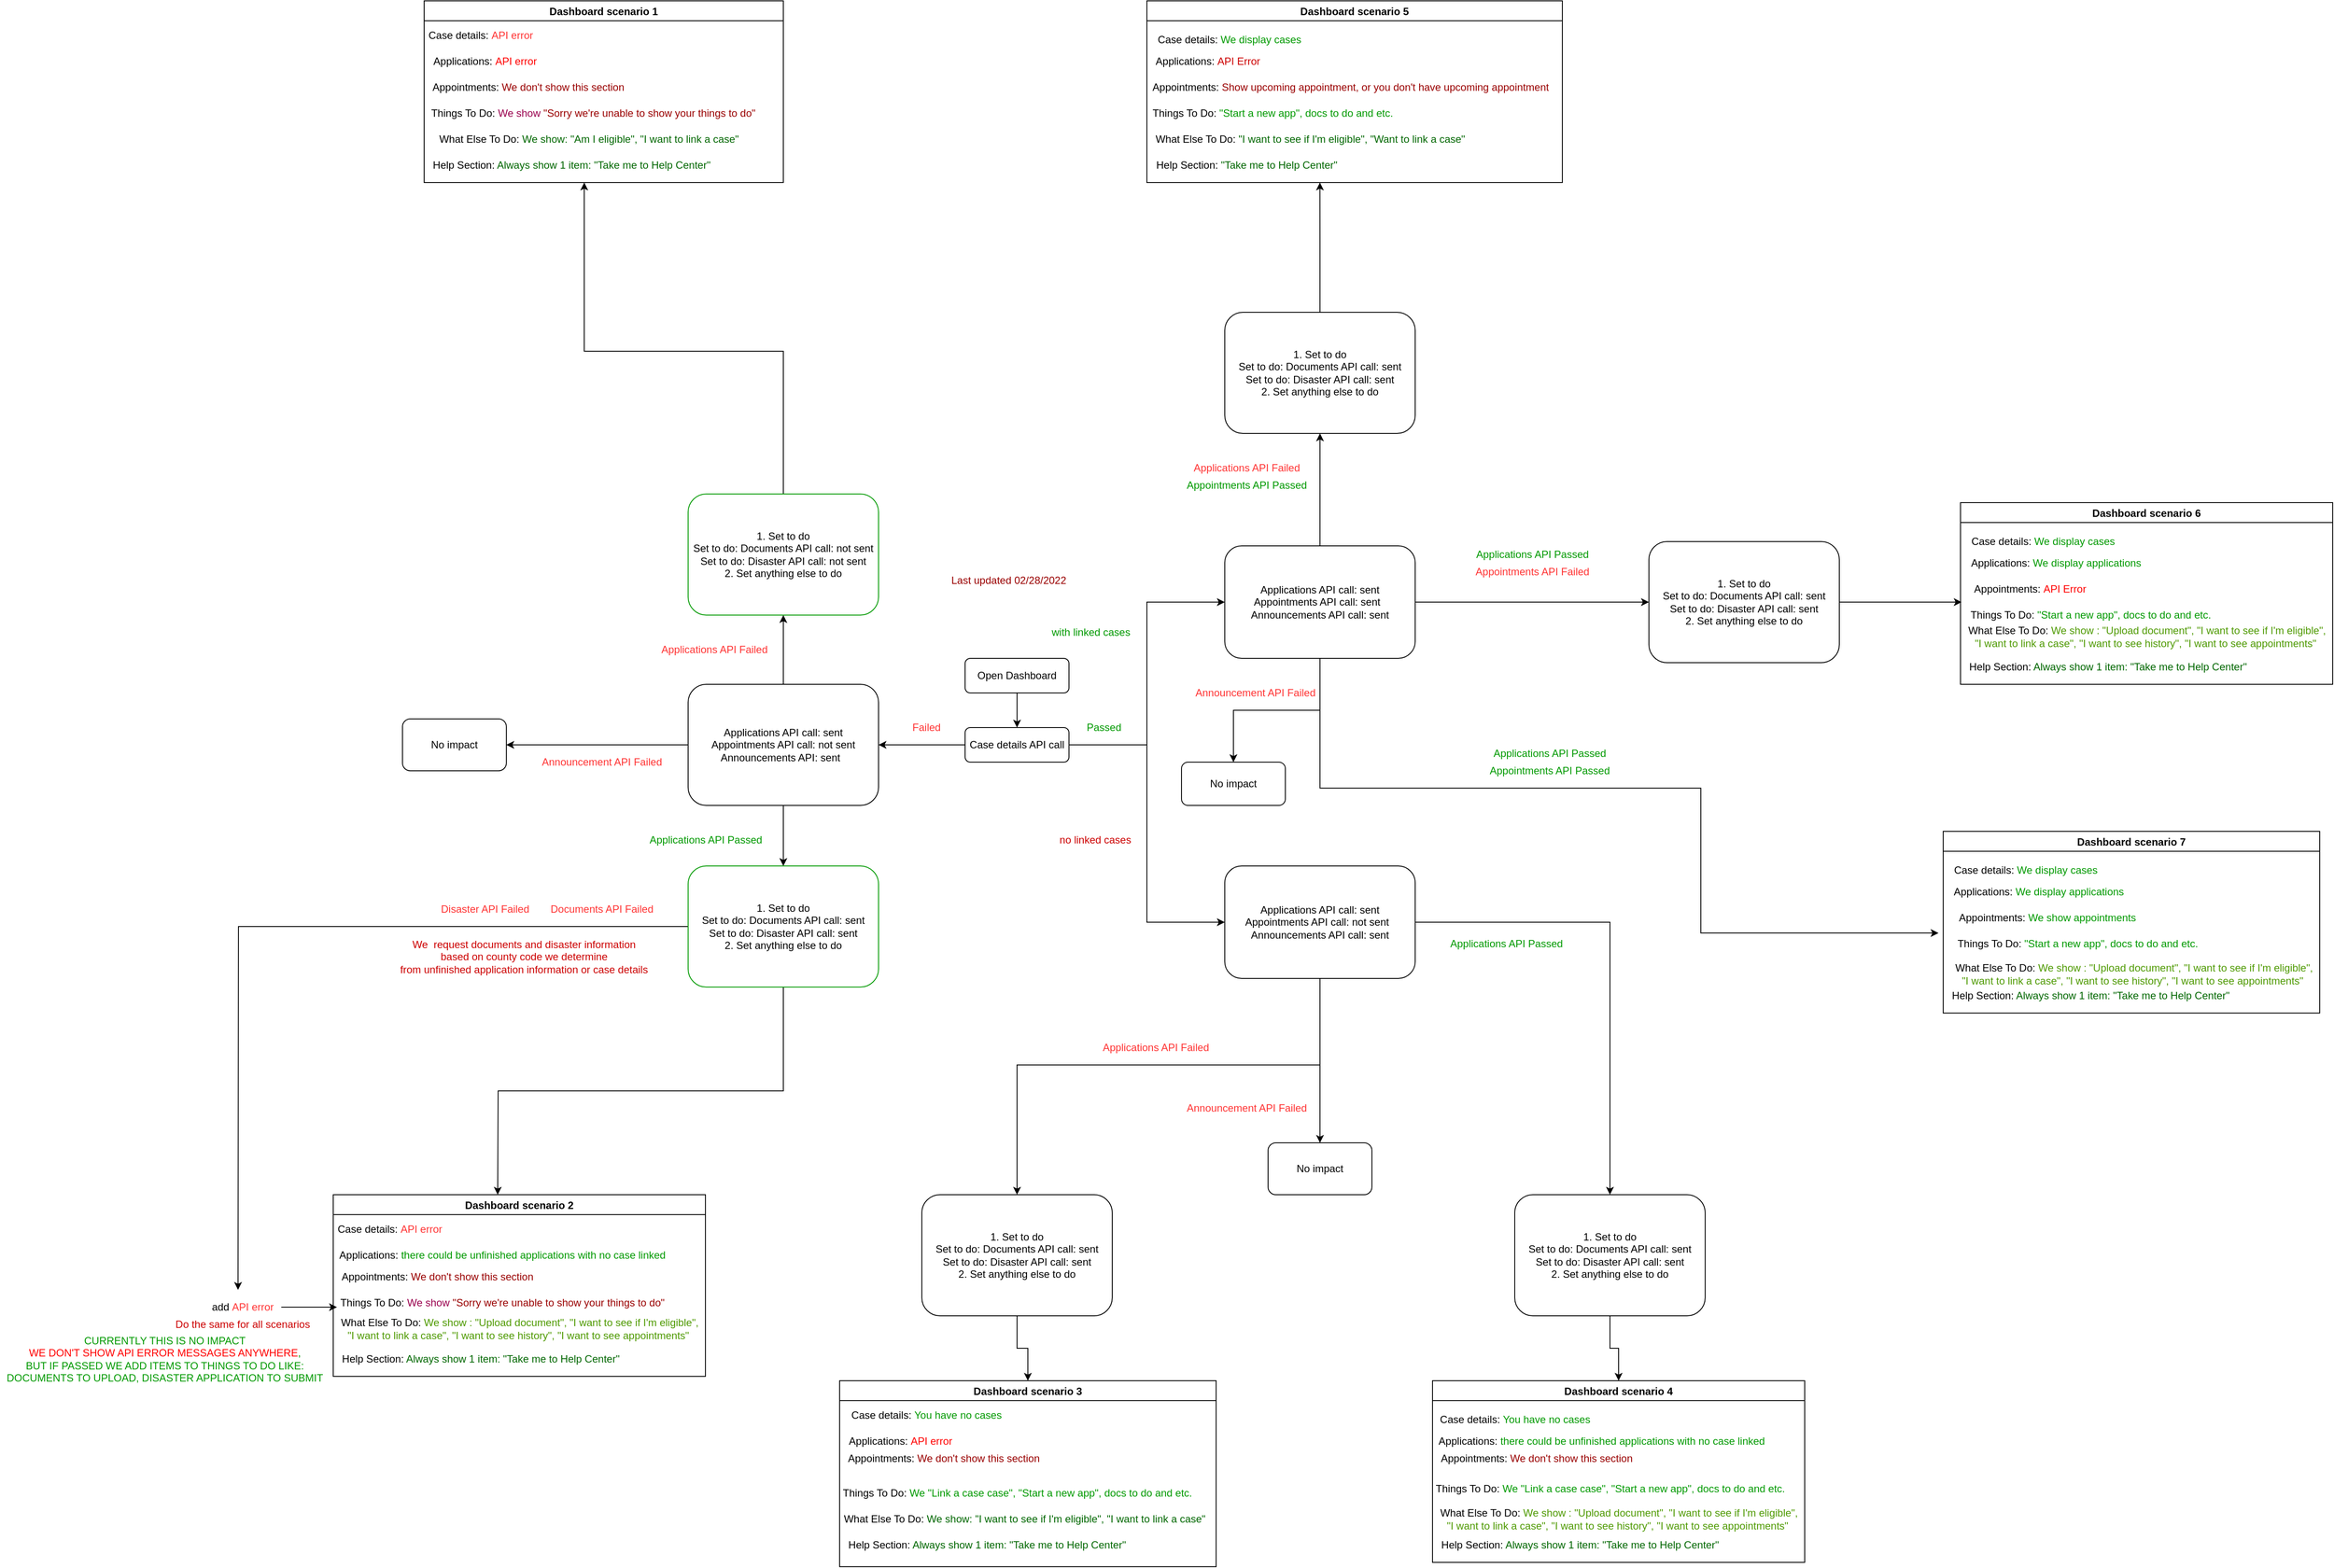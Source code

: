 <mxfile version="16.4.2" type="github">
  <diagram id="C5RBs43oDa-KdzZeNtuy" name="Page-1">
    <mxGraphModel dx="2062" dy="1077" grid="1" gridSize="10" guides="1" tooltips="1" connect="1" arrows="1" fold="1" page="1" pageScale="1" pageWidth="3300" pageHeight="2339" math="0" shadow="0">
      <root>
        <mxCell id="WIyWlLk6GJQsqaUBKTNV-0" />
        <mxCell id="WIyWlLk6GJQsqaUBKTNV-1" parent="WIyWlLk6GJQsqaUBKTNV-0" />
        <mxCell id="Nr0vDeNPcTDGTxnFOgeZ-0" value="" style="edgeStyle=orthogonalEdgeStyle;rounded=0;orthogonalLoop=1;jettySize=auto;html=1;" parent="WIyWlLk6GJQsqaUBKTNV-1" source="WIyWlLk6GJQsqaUBKTNV-3" target="WIyWlLk6GJQsqaUBKTNV-12" edge="1">
          <mxGeometry relative="1" as="geometry" />
        </mxCell>
        <mxCell id="WIyWlLk6GJQsqaUBKTNV-3" value="Open Dashboard" style="rounded=1;whiteSpace=wrap;html=1;fontSize=12;glass=0;strokeWidth=1;shadow=0;" parent="WIyWlLk6GJQsqaUBKTNV-1" vertex="1">
          <mxGeometry x="1380" y="980" width="120" height="40" as="geometry" />
        </mxCell>
        <mxCell id="Nr0vDeNPcTDGTxnFOgeZ-57" value="" style="edgeStyle=orthogonalEdgeStyle;rounded=0;orthogonalLoop=1;jettySize=auto;html=1;fontColor=#006600;" parent="WIyWlLk6GJQsqaUBKTNV-1" source="WIyWlLk6GJQsqaUBKTNV-12" target="Nr0vDeNPcTDGTxnFOgeZ-56" edge="1">
          <mxGeometry relative="1" as="geometry" />
        </mxCell>
        <mxCell id="Nr0vDeNPcTDGTxnFOgeZ-59" value="" style="edgeStyle=orthogonalEdgeStyle;rounded=0;orthogonalLoop=1;jettySize=auto;html=1;fontColor=#006600;entryX=0;entryY=0.5;entryDx=0;entryDy=0;" parent="WIyWlLk6GJQsqaUBKTNV-1" source="WIyWlLk6GJQsqaUBKTNV-12" target="Nr0vDeNPcTDGTxnFOgeZ-58" edge="1">
          <mxGeometry relative="1" as="geometry" />
        </mxCell>
        <mxCell id="Nr0vDeNPcTDGTxnFOgeZ-82" style="edgeStyle=orthogonalEdgeStyle;rounded=0;orthogonalLoop=1;jettySize=auto;html=1;fontColor=#009900;entryX=0;entryY=0.5;entryDx=0;entryDy=0;" parent="WIyWlLk6GJQsqaUBKTNV-1" source="WIyWlLk6GJQsqaUBKTNV-12" target="Nr0vDeNPcTDGTxnFOgeZ-84" edge="1">
          <mxGeometry relative="1" as="geometry">
            <mxPoint x="1590" y="1270" as="targetPoint" />
          </mxGeometry>
        </mxCell>
        <mxCell id="WIyWlLk6GJQsqaUBKTNV-12" value="Case details API call" style="rounded=1;whiteSpace=wrap;html=1;fontSize=12;glass=0;strokeWidth=1;shadow=0;" parent="WIyWlLk6GJQsqaUBKTNV-1" vertex="1">
          <mxGeometry x="1380" y="1060" width="120" height="40" as="geometry" />
        </mxCell>
        <mxCell id="Nr0vDeNPcTDGTxnFOgeZ-8" value="Dashboard scenario 1" style="swimlane;" parent="WIyWlLk6GJQsqaUBKTNV-1" vertex="1">
          <mxGeometry x="755" y="220" width="415" height="210" as="geometry" />
        </mxCell>
        <mxCell id="Nr0vDeNPcTDGTxnFOgeZ-9" value="&lt;font color=&quot;#000000&quot;&gt;Case details:&lt;/font&gt;&amp;nbsp;API error" style="text;html=1;align=center;verticalAlign=middle;resizable=0;points=[];autosize=1;strokeColor=none;fillColor=none;fontColor=#FF3333;" parent="Nr0vDeNPcTDGTxnFOgeZ-8" vertex="1">
          <mxGeometry x="-5" y="30" width="140" height="20" as="geometry" />
        </mxCell>
        <mxCell id="Nr0vDeNPcTDGTxnFOgeZ-12" value="&lt;font color=&quot;#000000&quot;&gt;Applications:&lt;/font&gt;&amp;nbsp;&lt;font color=&quot;#ff0000&quot;&gt;API error&lt;/font&gt;" style="text;html=1;align=center;verticalAlign=middle;resizable=0;points=[];autosize=1;strokeColor=none;fillColor=none;fontColor=#CC6600;" parent="Nr0vDeNPcTDGTxnFOgeZ-8" vertex="1">
          <mxGeometry x="5" y="60" width="130" height="20" as="geometry" />
        </mxCell>
        <mxCell id="Nr0vDeNPcTDGTxnFOgeZ-13" value="&lt;font color=&quot;#000000&quot;&gt;Appointments:&lt;/font&gt;&amp;nbsp;&lt;font color=&quot;#990000&quot;&gt;We don&#39;t show this section&lt;/font&gt;" style="text;html=1;align=center;verticalAlign=middle;resizable=0;points=[];autosize=1;strokeColor=none;fillColor=none;fontColor=#CC6600;" parent="Nr0vDeNPcTDGTxnFOgeZ-8" vertex="1">
          <mxGeometry y="90" width="240" height="20" as="geometry" />
        </mxCell>
        <mxCell id="Nr0vDeNPcTDGTxnFOgeZ-15" value="&lt;font color=&quot;#000000&quot;&gt;Things To Do:&lt;/font&gt;&amp;nbsp;We show&amp;nbsp;&lt;font color=&quot;#990000&quot;&gt;&quot;Sorry we&#39;re unable to show your things to do&quot;&lt;/font&gt;" style="text;html=1;align=center;verticalAlign=middle;resizable=0;points=[];autosize=1;strokeColor=none;fillColor=none;fontColor=#99004D;" parent="Nr0vDeNPcTDGTxnFOgeZ-8" vertex="1">
          <mxGeometry y="120" width="390" height="20" as="geometry" />
        </mxCell>
        <mxCell id="Nr0vDeNPcTDGTxnFOgeZ-17" value="&lt;font color=&quot;#000000&quot;&gt;What Else To Do:&lt;/font&gt; &lt;font color=&quot;#006600&quot;&gt;We show: &quot;Am I eligible&quot;, &quot;I want to link a case&quot;&lt;/font&gt;" style="text;html=1;align=center;verticalAlign=middle;resizable=0;points=[];autosize=1;strokeColor=none;fillColor=none;fontColor=#99004D;" parent="Nr0vDeNPcTDGTxnFOgeZ-8" vertex="1">
          <mxGeometry x="10" y="150" width="360" height="20" as="geometry" />
        </mxCell>
        <mxCell id="Nr0vDeNPcTDGTxnFOgeZ-19" value="&lt;font color=&quot;#000000&quot;&gt;Help Section:&lt;/font&gt; &lt;font color=&quot;#006600&quot;&gt;Always show 1 item: &quot;Take me to Help Center&quot;&lt;/font&gt;" style="text;html=1;align=center;verticalAlign=middle;resizable=0;points=[];autosize=1;strokeColor=none;fillColor=none;fontColor=#000099;" parent="Nr0vDeNPcTDGTxnFOgeZ-8" vertex="1">
          <mxGeometry y="180" width="340" height="20" as="geometry" />
        </mxCell>
        <mxCell id="Nr0vDeNPcTDGTxnFOgeZ-21" value="Failed" style="text;html=1;align=center;verticalAlign=middle;resizable=0;points=[];autosize=1;strokeColor=none;fillColor=none;fontColor=#FF3333;" parent="WIyWlLk6GJQsqaUBKTNV-1" vertex="1">
          <mxGeometry x="1310" y="1050" width="50" height="20" as="geometry" />
        </mxCell>
        <mxCell id="Nr0vDeNPcTDGTxnFOgeZ-25" value="&lt;font color=&quot;#009900&quot;&gt;with linked cases&lt;/font&gt;" style="text;html=1;align=center;verticalAlign=middle;resizable=0;points=[];autosize=1;strokeColor=none;fillColor=none;fontColor=#FF3333;" parent="WIyWlLk6GJQsqaUBKTNV-1" vertex="1">
          <mxGeometry x="1470" y="940" width="110" height="20" as="geometry" />
        </mxCell>
        <mxCell id="Nr0vDeNPcTDGTxnFOgeZ-61" value="" style="edgeStyle=orthogonalEdgeStyle;rounded=0;orthogonalLoop=1;jettySize=auto;html=1;fontColor=#006600;" parent="WIyWlLk6GJQsqaUBKTNV-1" source="Nr0vDeNPcTDGTxnFOgeZ-56" edge="1">
          <mxGeometry relative="1" as="geometry">
            <mxPoint x="1170.0" y="1220" as="targetPoint" />
          </mxGeometry>
        </mxCell>
        <mxCell id="Nr0vDeNPcTDGTxnFOgeZ-63" value="" style="edgeStyle=orthogonalEdgeStyle;rounded=0;orthogonalLoop=1;jettySize=auto;html=1;fontColor=#006600;" parent="WIyWlLk6GJQsqaUBKTNV-1" source="Nr0vDeNPcTDGTxnFOgeZ-56" target="Nr0vDeNPcTDGTxnFOgeZ-62" edge="1">
          <mxGeometry relative="1" as="geometry" />
        </mxCell>
        <mxCell id="Nr0vDeNPcTDGTxnFOgeZ-66" value="" style="edgeStyle=orthogonalEdgeStyle;rounded=0;orthogonalLoop=1;jettySize=auto;html=1;fontColor=#006600;" parent="WIyWlLk6GJQsqaUBKTNV-1" source="Nr0vDeNPcTDGTxnFOgeZ-56" target="Nr0vDeNPcTDGTxnFOgeZ-65" edge="1">
          <mxGeometry relative="1" as="geometry" />
        </mxCell>
        <mxCell id="Nr0vDeNPcTDGTxnFOgeZ-56" value="Applications API call: sent&lt;br&gt;Appointments API call: not sent&lt;br&gt;Announcements API: sent&amp;nbsp;&amp;nbsp;" style="rounded=1;whiteSpace=wrap;html=1;fontSize=12;glass=0;strokeWidth=1;shadow=0;" parent="WIyWlLk6GJQsqaUBKTNV-1" vertex="1">
          <mxGeometry x="1060" y="1010" width="220" height="140" as="geometry" />
        </mxCell>
        <mxCell id="Nr0vDeNPcTDGTxnFOgeZ-109" style="edgeStyle=orthogonalEdgeStyle;rounded=0;orthogonalLoop=1;jettySize=auto;html=1;entryX=0.5;entryY=0;entryDx=0;entryDy=0;fontSize=12;fontColor=#009900;" parent="WIyWlLk6GJQsqaUBKTNV-1" source="Nr0vDeNPcTDGTxnFOgeZ-58" target="Nr0vDeNPcTDGTxnFOgeZ-108" edge="1">
          <mxGeometry relative="1" as="geometry" />
        </mxCell>
        <mxCell id="Nr0vDeNPcTDGTxnFOgeZ-117" style="edgeStyle=orthogonalEdgeStyle;rounded=0;orthogonalLoop=1;jettySize=auto;html=1;entryX=0.5;entryY=1;entryDx=0;entryDy=0;fontSize=12;fontColor=#4D9900;" parent="WIyWlLk6GJQsqaUBKTNV-1" source="Nr0vDeNPcTDGTxnFOgeZ-58" target="Nr0vDeNPcTDGTxnFOgeZ-116" edge="1">
          <mxGeometry relative="1" as="geometry" />
        </mxCell>
        <mxCell id="Nr0vDeNPcTDGTxnFOgeZ-119" style="edgeStyle=orthogonalEdgeStyle;rounded=0;orthogonalLoop=1;jettySize=auto;html=1;entryX=0;entryY=0.5;entryDx=0;entryDy=0;fontSize=12;fontColor=#4D9900;" parent="WIyWlLk6GJQsqaUBKTNV-1" source="Nr0vDeNPcTDGTxnFOgeZ-58" target="Nr0vDeNPcTDGTxnFOgeZ-118" edge="1">
          <mxGeometry relative="1" as="geometry" />
        </mxCell>
        <mxCell id="Nr0vDeNPcTDGTxnFOgeZ-165" style="edgeStyle=orthogonalEdgeStyle;rounded=0;orthogonalLoop=1;jettySize=auto;html=1;entryX=-0.001;entryY=-0.125;entryDx=0;entryDy=0;entryPerimeter=0;fontSize=12;fontColor=#FF0000;" parent="WIyWlLk6GJQsqaUBKTNV-1" source="Nr0vDeNPcTDGTxnFOgeZ-58" edge="1">
          <mxGeometry relative="1" as="geometry">
            <Array as="points">
              <mxPoint x="1790" y="1130" />
              <mxPoint x="2230" y="1130" />
              <mxPoint x="2230" y="1298" />
            </Array>
            <mxPoint x="2504.58" y="1297.5" as="targetPoint" />
          </mxGeometry>
        </mxCell>
        <mxCell id="Nr0vDeNPcTDGTxnFOgeZ-58" value="Applications API call: sent&lt;br&gt;Appointments API call: sent&amp;nbsp;&amp;nbsp;&lt;br&gt;Announcements API call: sent" style="rounded=1;whiteSpace=wrap;html=1;fontSize=12;glass=0;strokeWidth=1;shadow=0;" parent="WIyWlLk6GJQsqaUBKTNV-1" vertex="1">
          <mxGeometry x="1680" y="850" width="220" height="130" as="geometry" />
        </mxCell>
        <mxCell id="Nr0vDeNPcTDGTxnFOgeZ-81" style="edgeStyle=orthogonalEdgeStyle;rounded=0;orthogonalLoop=1;jettySize=auto;html=1;fontColor=#009900;exitX=0.5;exitY=1;exitDx=0;exitDy=0;" parent="WIyWlLk6GJQsqaUBKTNV-1" source="Nr0vDeNPcTDGTxnFOgeZ-132" edge="1">
          <mxGeometry relative="1" as="geometry">
            <mxPoint x="840.0" y="1600" as="targetPoint" />
            <mxPoint x="1157.9" y="1360.84" as="sourcePoint" />
          </mxGeometry>
        </mxCell>
        <mxCell id="Nr0vDeNPcTDGTxnFOgeZ-71" style="edgeStyle=orthogonalEdgeStyle;rounded=0;orthogonalLoop=1;jettySize=auto;html=1;fontColor=#006600;" parent="WIyWlLk6GJQsqaUBKTNV-1" source="Nr0vDeNPcTDGTxnFOgeZ-62" edge="1">
          <mxGeometry relative="1" as="geometry">
            <mxPoint x="940" y="430" as="targetPoint" />
            <Array as="points">
              <mxPoint x="1170" y="625" />
              <mxPoint x="940" y="625" />
              <mxPoint x="940" y="460" />
            </Array>
          </mxGeometry>
        </mxCell>
        <mxCell id="Nr0vDeNPcTDGTxnFOgeZ-62" value="1. Set to do&lt;br&gt;Set to do: Documents API call: not sent&lt;br&gt;Set to do: Disaster API call: not sent&lt;br&gt;2. Set anything else to do" style="rounded=1;whiteSpace=wrap;html=1;fontSize=12;glass=0;strokeWidth=1;shadow=0;strokeColor=#009900;" parent="WIyWlLk6GJQsqaUBKTNV-1" vertex="1">
          <mxGeometry x="1060" y="790" width="220" height="140" as="geometry" />
        </mxCell>
        <mxCell id="Nr0vDeNPcTDGTxnFOgeZ-64" value="Applications API Failed" style="text;html=1;align=center;verticalAlign=middle;resizable=0;points=[];autosize=1;strokeColor=none;fillColor=none;fontColor=#FF3333;" parent="WIyWlLk6GJQsqaUBKTNV-1" vertex="1">
          <mxGeometry x="1020" y="960" width="140" height="20" as="geometry" />
        </mxCell>
        <mxCell id="Nr0vDeNPcTDGTxnFOgeZ-65" value="No impact" style="whiteSpace=wrap;html=1;rounded=1;glass=0;strokeWidth=1;shadow=0;" parent="WIyWlLk6GJQsqaUBKTNV-1" vertex="1">
          <mxGeometry x="730" y="1050" width="120" height="60" as="geometry" />
        </mxCell>
        <mxCell id="Nr0vDeNPcTDGTxnFOgeZ-68" value="Announcement API Failed" style="text;html=1;align=center;verticalAlign=middle;resizable=0;points=[];autosize=1;strokeColor=none;fillColor=none;fontColor=#FF3333;" parent="WIyWlLk6GJQsqaUBKTNV-1" vertex="1">
          <mxGeometry x="885" y="1090" width="150" height="20" as="geometry" />
        </mxCell>
        <mxCell id="Nr0vDeNPcTDGTxnFOgeZ-72" value="&lt;font color=&quot;#009900&quot;&gt;Applications API Passed&lt;/font&gt;" style="text;html=1;align=center;verticalAlign=middle;resizable=0;points=[];autosize=1;strokeColor=none;fillColor=none;fontColor=#FF3333;" parent="WIyWlLk6GJQsqaUBKTNV-1" vertex="1">
          <mxGeometry x="1005" y="1180" width="150" height="20" as="geometry" />
        </mxCell>
        <mxCell id="Nr0vDeNPcTDGTxnFOgeZ-73" value="Dashboard scenario 2" style="swimlane;" parent="WIyWlLk6GJQsqaUBKTNV-1" vertex="1">
          <mxGeometry x="650" y="1600" width="430" height="210" as="geometry" />
        </mxCell>
        <mxCell id="Nr0vDeNPcTDGTxnFOgeZ-74" value="&lt;font color=&quot;#000000&quot;&gt;Case details:&lt;/font&gt;&amp;nbsp;API error" style="text;html=1;align=center;verticalAlign=middle;resizable=0;points=[];autosize=1;strokeColor=none;fillColor=none;fontColor=#FF3333;" parent="Nr0vDeNPcTDGTxnFOgeZ-73" vertex="1">
          <mxGeometry x="-5" y="30" width="140" height="20" as="geometry" />
        </mxCell>
        <mxCell id="Nr0vDeNPcTDGTxnFOgeZ-75" value="&lt;font color=&quot;#000000&quot;&gt;Applications:&lt;/font&gt;&amp;nbsp;&lt;font color=&quot;#009900&quot;&gt;there could be unfinished applications with no case linked&lt;/font&gt;" style="text;html=1;align=center;verticalAlign=middle;resizable=0;points=[];autosize=1;strokeColor=none;fillColor=none;fontColor=#CC6600;" parent="Nr0vDeNPcTDGTxnFOgeZ-73" vertex="1">
          <mxGeometry y="60" width="390" height="20" as="geometry" />
        </mxCell>
        <mxCell id="Nr0vDeNPcTDGTxnFOgeZ-78" value="&lt;font color=&quot;#000000&quot;&gt;What Else To Do:&lt;/font&gt;&lt;font color=&quot;#4d9900&quot;&gt; We show : &quot;Upload document&quot;, &quot;I want to see if I&#39;m eligible&quot;,&lt;br&gt;&quot;I want to link a case&quot;, &quot;I want to see history&quot;, &quot;I want to see appointments&quot;&amp;nbsp;&lt;/font&gt;" style="text;html=1;align=center;verticalAlign=middle;resizable=0;points=[];autosize=1;strokeColor=none;fillColor=none;fontColor=#99004D;" parent="Nr0vDeNPcTDGTxnFOgeZ-73" vertex="1">
          <mxGeometry y="140" width="430" height="30" as="geometry" />
        </mxCell>
        <mxCell id="Nr0vDeNPcTDGTxnFOgeZ-79" value="&lt;font color=&quot;#000000&quot;&gt;Help Section:&lt;/font&gt; &lt;font color=&quot;#006600&quot;&gt;Always show 1 item: &quot;Take me to Help Center&quot;&lt;/font&gt;" style="text;html=1;align=center;verticalAlign=middle;resizable=0;points=[];autosize=1;strokeColor=none;fillColor=none;fontColor=#000099;" parent="Nr0vDeNPcTDGTxnFOgeZ-73" vertex="1">
          <mxGeometry y="180" width="340" height="20" as="geometry" />
        </mxCell>
        <mxCell id="02wlhDTfq6qYF6cDI2sL-1" value="&lt;font color=&quot;#000000&quot;&gt;Appointments:&lt;/font&gt;&amp;nbsp;&lt;font color=&quot;#990000&quot;&gt;We don&#39;t show this section&lt;/font&gt;" style="text;html=1;align=center;verticalAlign=middle;resizable=0;points=[];autosize=1;strokeColor=none;fillColor=none;fontColor=#CC6600;" vertex="1" parent="Nr0vDeNPcTDGTxnFOgeZ-73">
          <mxGeometry y="85" width="240" height="20" as="geometry" />
        </mxCell>
        <mxCell id="02wlhDTfq6qYF6cDI2sL-3" value="&lt;font color=&quot;#000000&quot;&gt;Things To Do:&lt;/font&gt;&amp;nbsp;We show&amp;nbsp;&lt;font color=&quot;#990000&quot;&gt;&quot;Sorry we&#39;re unable to show your things to do&quot;&lt;/font&gt;" style="text;html=1;align=center;verticalAlign=middle;resizable=0;points=[];autosize=1;strokeColor=none;fillColor=none;fontColor=#99004D;" vertex="1" parent="Nr0vDeNPcTDGTxnFOgeZ-73">
          <mxGeometry y="115" width="390" height="20" as="geometry" />
        </mxCell>
        <mxCell id="Nr0vDeNPcTDGTxnFOgeZ-83" value="&lt;font&gt;no linked cases&lt;/font&gt;" style="text;html=1;align=center;verticalAlign=middle;resizable=0;points=[];autosize=1;strokeColor=none;fillColor=none;fontColor=#CC0000;" parent="WIyWlLk6GJQsqaUBKTNV-1" vertex="1">
          <mxGeometry x="1480" y="1180" width="100" height="20" as="geometry" />
        </mxCell>
        <mxCell id="Nr0vDeNPcTDGTxnFOgeZ-93" style="edgeStyle=orthogonalEdgeStyle;rounded=0;orthogonalLoop=1;jettySize=auto;html=1;fontColor=#CC0000;entryX=0.5;entryY=0;entryDx=0;entryDy=0;" parent="WIyWlLk6GJQsqaUBKTNV-1" source="Nr0vDeNPcTDGTxnFOgeZ-84" target="Nr0vDeNPcTDGTxnFOgeZ-111" edge="1">
          <mxGeometry relative="1" as="geometry">
            <mxPoint x="1450" y="1600" as="targetPoint" />
            <Array as="points">
              <mxPoint x="1790" y="1450" />
              <mxPoint x="1440" y="1450" />
            </Array>
          </mxGeometry>
        </mxCell>
        <mxCell id="Nr0vDeNPcTDGTxnFOgeZ-96" style="edgeStyle=orthogonalEdgeStyle;rounded=0;orthogonalLoop=1;jettySize=auto;html=1;entryX=0.5;entryY=0;entryDx=0;entryDy=0;fontSize=12;fontColor=#009900;" parent="WIyWlLk6GJQsqaUBKTNV-1" source="Nr0vDeNPcTDGTxnFOgeZ-84" target="Nr0vDeNPcTDGTxnFOgeZ-95" edge="1">
          <mxGeometry relative="1" as="geometry" />
        </mxCell>
        <mxCell id="Nr0vDeNPcTDGTxnFOgeZ-105" style="edgeStyle=orthogonalEdgeStyle;rounded=0;orthogonalLoop=1;jettySize=auto;html=1;fontSize=12;fontColor=#009900;entryX=0.5;entryY=0;entryDx=0;entryDy=0;" parent="WIyWlLk6GJQsqaUBKTNV-1" source="Nr0vDeNPcTDGTxnFOgeZ-84" target="Nr0vDeNPcTDGTxnFOgeZ-114" edge="1">
          <mxGeometry relative="1" as="geometry">
            <mxPoint x="2125" y="1490" as="targetPoint" />
          </mxGeometry>
        </mxCell>
        <mxCell id="Nr0vDeNPcTDGTxnFOgeZ-84" value="Applications API call: sent&lt;br&gt;Appointments API call: not sent&amp;nbsp;&amp;nbsp;&lt;br&gt;Announcements API call: sent" style="rounded=1;whiteSpace=wrap;html=1;fontSize=12;glass=0;strokeWidth=1;shadow=0;" parent="WIyWlLk6GJQsqaUBKTNV-1" vertex="1">
          <mxGeometry x="1680" y="1220" width="220" height="130" as="geometry" />
        </mxCell>
        <mxCell id="Nr0vDeNPcTDGTxnFOgeZ-85" value="&lt;font color=&quot;#009900&quot;&gt;Passed&lt;/font&gt;" style="text;html=1;align=center;verticalAlign=middle;resizable=0;points=[];autosize=1;strokeColor=none;fillColor=none;fontColor=#FF3333;" parent="WIyWlLk6GJQsqaUBKTNV-1" vertex="1">
          <mxGeometry x="1510" y="1050" width="60" height="20" as="geometry" />
        </mxCell>
        <mxCell id="Nr0vDeNPcTDGTxnFOgeZ-86" value="Dashboard scenario 3" style="swimlane;" parent="WIyWlLk6GJQsqaUBKTNV-1" vertex="1">
          <mxGeometry x="1235" y="1815" width="435" height="215" as="geometry" />
        </mxCell>
        <mxCell id="Nr0vDeNPcTDGTxnFOgeZ-87" value="&lt;font color=&quot;#000000&quot;&gt;Case details:&lt;/font&gt;&amp;nbsp;&lt;font color=&quot;#009900&quot;&gt;You have no cases&lt;/font&gt;" style="text;html=1;align=center;verticalAlign=middle;resizable=0;points=[];autosize=1;strokeColor=none;fillColor=none;fontColor=#FF3333;" parent="Nr0vDeNPcTDGTxnFOgeZ-86" vertex="1">
          <mxGeometry x="5" y="30" width="190" height="20" as="geometry" />
        </mxCell>
        <mxCell id="Nr0vDeNPcTDGTxnFOgeZ-88" value="&lt;font color=&quot;#000000&quot;&gt;Applications:&lt;/font&gt;&amp;nbsp;&lt;font color=&quot;#ff0000&quot;&gt;API error&lt;/font&gt;" style="text;html=1;align=center;verticalAlign=middle;resizable=0;points=[];autosize=1;strokeColor=none;fillColor=none;fontColor=#CC6600;" parent="Nr0vDeNPcTDGTxnFOgeZ-86" vertex="1">
          <mxGeometry x="5" y="60" width="130" height="20" as="geometry" />
        </mxCell>
        <mxCell id="Nr0vDeNPcTDGTxnFOgeZ-90" value="&lt;font color=&quot;#000000&quot;&gt;Things To Do:&lt;/font&gt;&amp;nbsp;&lt;font color=&quot;#009900&quot;&gt;We &quot;Link a case case&quot;, &quot;Start a new app&quot;, docs to do and etc.&lt;/font&gt;" style="text;html=1;align=center;verticalAlign=middle;resizable=0;points=[];autosize=1;strokeColor=none;fillColor=none;fontColor=#99004D;" parent="Nr0vDeNPcTDGTxnFOgeZ-86" vertex="1">
          <mxGeometry x="-5" y="120" width="420" height="20" as="geometry" />
        </mxCell>
        <mxCell id="Nr0vDeNPcTDGTxnFOgeZ-91" value="&lt;font color=&quot;#000000&quot;&gt;What Else To Do:&lt;/font&gt; &lt;font color=&quot;#006600&quot;&gt;We show: &quot;I want to see if I&#39;m eligible&quot;, &quot;I want to link a case&quot;&lt;/font&gt;&amp;nbsp;" style="text;html=1;align=center;verticalAlign=middle;resizable=0;points=[];autosize=1;strokeColor=none;fillColor=none;fontColor=#99004D;" parent="Nr0vDeNPcTDGTxnFOgeZ-86" vertex="1">
          <mxGeometry x="-5" y="150" width="440" height="20" as="geometry" />
        </mxCell>
        <mxCell id="Nr0vDeNPcTDGTxnFOgeZ-92" value="&lt;font color=&quot;#000000&quot;&gt;Help Section:&lt;/font&gt; &lt;font color=&quot;#006600&quot;&gt;Always show 1 item: &quot;Take me to Help Center&quot;&lt;/font&gt;" style="text;html=1;align=center;verticalAlign=middle;resizable=0;points=[];autosize=1;strokeColor=none;fillColor=none;fontColor=#000099;" parent="Nr0vDeNPcTDGTxnFOgeZ-86" vertex="1">
          <mxGeometry y="180" width="340" height="20" as="geometry" />
        </mxCell>
        <mxCell id="02wlhDTfq6qYF6cDI2sL-6" value="&lt;font color=&quot;#000000&quot;&gt;Appointments:&lt;/font&gt;&amp;nbsp;&lt;font color=&quot;#990000&quot;&gt;We don&#39;t show this section&lt;/font&gt;" style="text;html=1;align=center;verticalAlign=middle;resizable=0;points=[];autosize=1;strokeColor=none;fillColor=none;fontColor=#CC6600;" vertex="1" parent="Nr0vDeNPcTDGTxnFOgeZ-86">
          <mxGeometry y="80" width="240" height="20" as="geometry" />
        </mxCell>
        <mxCell id="Nr0vDeNPcTDGTxnFOgeZ-94" value="Applications API Failed" style="text;html=1;align=center;verticalAlign=middle;resizable=0;points=[];autosize=1;strokeColor=none;fillColor=none;fontColor=#FF3333;" parent="WIyWlLk6GJQsqaUBKTNV-1" vertex="1">
          <mxGeometry x="1530" y="1420" width="140" height="20" as="geometry" />
        </mxCell>
        <mxCell id="Nr0vDeNPcTDGTxnFOgeZ-95" value="No impact" style="whiteSpace=wrap;html=1;rounded=1;glass=0;strokeWidth=1;shadow=0;" parent="WIyWlLk6GJQsqaUBKTNV-1" vertex="1">
          <mxGeometry x="1730" y="1540" width="120" height="60" as="geometry" />
        </mxCell>
        <mxCell id="Nr0vDeNPcTDGTxnFOgeZ-97" value="Announcement API Failed" style="text;html=1;align=center;verticalAlign=middle;resizable=0;points=[];autosize=1;strokeColor=none;fillColor=none;fontColor=#FF3333;" parent="WIyWlLk6GJQsqaUBKTNV-1" vertex="1">
          <mxGeometry x="1630" y="1490" width="150" height="20" as="geometry" />
        </mxCell>
        <mxCell id="Nr0vDeNPcTDGTxnFOgeZ-98" value="Dashboard scenario 4" style="swimlane;" parent="WIyWlLk6GJQsqaUBKTNV-1" vertex="1">
          <mxGeometry x="1920" y="1815" width="430" height="210" as="geometry" />
        </mxCell>
        <mxCell id="Nr0vDeNPcTDGTxnFOgeZ-100" value="&lt;font color=&quot;#000000&quot;&gt;Applications:&lt;/font&gt;&amp;nbsp;&lt;font color=&quot;#009900&quot;&gt;there could be unfinished applications with no case linked&lt;/font&gt;" style="text;html=1;align=center;verticalAlign=middle;resizable=0;points=[];autosize=1;strokeColor=none;fillColor=none;fontColor=#CC6600;" parent="Nr0vDeNPcTDGTxnFOgeZ-98" vertex="1">
          <mxGeometry y="60" width="390" height="20" as="geometry" />
        </mxCell>
        <mxCell id="Nr0vDeNPcTDGTxnFOgeZ-101" value="&lt;font color=&quot;#000000&quot;&gt;Things To Do:&lt;/font&gt;&amp;nbsp;&lt;font color=&quot;#009900&quot;&gt;We &quot;Link a case case&quot;, &quot;Start a new app&quot;, docs to do and etc.&lt;/font&gt;" style="text;html=1;align=center;verticalAlign=middle;resizable=0;points=[];autosize=1;strokeColor=none;fillColor=none;fontColor=#99004D;" parent="Nr0vDeNPcTDGTxnFOgeZ-98" vertex="1">
          <mxGeometry x="-5" y="115" width="420" height="20" as="geometry" />
        </mxCell>
        <mxCell id="Nr0vDeNPcTDGTxnFOgeZ-103" value="&lt;font color=&quot;#000000&quot;&gt;Help Section:&lt;/font&gt; &lt;font color=&quot;#006600&quot;&gt;Always show 1 item: &quot;Take me to Help Center&quot;&lt;/font&gt;" style="text;html=1;align=center;verticalAlign=middle;resizable=0;points=[];autosize=1;strokeColor=none;fillColor=none;fontColor=#000099;" parent="Nr0vDeNPcTDGTxnFOgeZ-98" vertex="1">
          <mxGeometry y="180" width="340" height="20" as="geometry" />
        </mxCell>
        <mxCell id="Nr0vDeNPcTDGTxnFOgeZ-107" value="&lt;font color=&quot;#000000&quot;&gt;Case details:&lt;/font&gt;&amp;nbsp;&lt;font color=&quot;#009900&quot;&gt;You have no cases&lt;/font&gt;" style="text;html=1;align=center;verticalAlign=middle;resizable=0;points=[];autosize=1;strokeColor=none;fillColor=none;fontColor=#FF3333;" parent="Nr0vDeNPcTDGTxnFOgeZ-98" vertex="1">
          <mxGeometry y="35" width="190" height="20" as="geometry" />
        </mxCell>
        <mxCell id="02wlhDTfq6qYF6cDI2sL-7" value="&lt;font color=&quot;#000000&quot;&gt;Appointments:&lt;/font&gt;&amp;nbsp;&lt;font color=&quot;#990000&quot;&gt;We don&#39;t show this section&lt;/font&gt;" style="text;html=1;align=center;verticalAlign=middle;resizable=0;points=[];autosize=1;strokeColor=none;fillColor=none;fontColor=#CC6600;" vertex="1" parent="Nr0vDeNPcTDGTxnFOgeZ-98">
          <mxGeometry y="80" width="240" height="20" as="geometry" />
        </mxCell>
        <mxCell id="02wlhDTfq6qYF6cDI2sL-8" value="&lt;font color=&quot;#000000&quot;&gt;What Else To Do:&lt;/font&gt;&lt;font color=&quot;#4d9900&quot;&gt; We show : &quot;Upload document&quot;, &quot;I want to see if I&#39;m eligible&quot;,&lt;br&gt;&quot;I want to link a case&quot;, &quot;I want to see history&quot;, &quot;I want to see appointments&quot;&amp;nbsp;&lt;/font&gt;" style="text;html=1;align=center;verticalAlign=middle;resizable=0;points=[];autosize=1;strokeColor=none;fillColor=none;fontColor=#99004D;" vertex="1" parent="Nr0vDeNPcTDGTxnFOgeZ-98">
          <mxGeometry y="145" width="430" height="30" as="geometry" />
        </mxCell>
        <mxCell id="Nr0vDeNPcTDGTxnFOgeZ-106" value="&lt;font color=&quot;#009900&quot;&gt;Applications API Passed&lt;/font&gt;" style="text;html=1;align=center;verticalAlign=middle;resizable=0;points=[];autosize=1;strokeColor=none;fillColor=none;fontColor=#FF3333;" parent="WIyWlLk6GJQsqaUBKTNV-1" vertex="1">
          <mxGeometry x="1930" y="1300" width="150" height="20" as="geometry" />
        </mxCell>
        <mxCell id="Nr0vDeNPcTDGTxnFOgeZ-108" value="No impact" style="whiteSpace=wrap;html=1;rounded=1;glass=0;strokeWidth=1;shadow=0;" parent="WIyWlLk6GJQsqaUBKTNV-1" vertex="1">
          <mxGeometry x="1630" y="1100" width="120" height="50" as="geometry" />
        </mxCell>
        <mxCell id="Nr0vDeNPcTDGTxnFOgeZ-110" value="Announcement API Failed" style="text;html=1;align=center;verticalAlign=middle;resizable=0;points=[];autosize=1;strokeColor=none;fillColor=none;fontColor=#FF3333;" parent="WIyWlLk6GJQsqaUBKTNV-1" vertex="1">
          <mxGeometry x="1640" y="1010" width="150" height="20" as="geometry" />
        </mxCell>
        <mxCell id="Nr0vDeNPcTDGTxnFOgeZ-113" value="" style="edgeStyle=orthogonalEdgeStyle;rounded=0;orthogonalLoop=1;jettySize=auto;html=1;fontSize=12;fontColor=#4D9900;entryX=0.5;entryY=0;entryDx=0;entryDy=0;" parent="WIyWlLk6GJQsqaUBKTNV-1" source="Nr0vDeNPcTDGTxnFOgeZ-111" target="Nr0vDeNPcTDGTxnFOgeZ-86" edge="1">
          <mxGeometry relative="1" as="geometry" />
        </mxCell>
        <mxCell id="Nr0vDeNPcTDGTxnFOgeZ-111" value="1. Set to do&lt;br&gt;Set to do: Documents API call: sent&lt;br&gt;Set to do: Disaster API call: sent&lt;br&gt;2. Set anything else to do" style="rounded=1;whiteSpace=wrap;html=1;fontSize=12;glass=0;strokeWidth=1;shadow=0;" parent="WIyWlLk6GJQsqaUBKTNV-1" vertex="1">
          <mxGeometry x="1330" y="1600" width="220" height="140" as="geometry" />
        </mxCell>
        <mxCell id="Nr0vDeNPcTDGTxnFOgeZ-115" value="" style="edgeStyle=orthogonalEdgeStyle;rounded=0;orthogonalLoop=1;jettySize=auto;html=1;fontSize=12;fontColor=#4D9900;entryX=0.5;entryY=0;entryDx=0;entryDy=0;" parent="WIyWlLk6GJQsqaUBKTNV-1" source="Nr0vDeNPcTDGTxnFOgeZ-114" target="Nr0vDeNPcTDGTxnFOgeZ-98" edge="1">
          <mxGeometry relative="1" as="geometry" />
        </mxCell>
        <mxCell id="Nr0vDeNPcTDGTxnFOgeZ-114" value="1. Set to do&lt;br&gt;Set to do: Documents API call: sent&lt;br&gt;Set to do: Disaster API call: sent&lt;br&gt;2. Set anything else to do" style="rounded=1;whiteSpace=wrap;html=1;fontSize=12;glass=0;strokeWidth=1;shadow=0;" parent="WIyWlLk6GJQsqaUBKTNV-1" vertex="1">
          <mxGeometry x="2015" y="1600" width="220" height="140" as="geometry" />
        </mxCell>
        <mxCell id="Nr0vDeNPcTDGTxnFOgeZ-131" style="edgeStyle=orthogonalEdgeStyle;rounded=0;orthogonalLoop=1;jettySize=auto;html=1;fontSize=12;fontColor=#4D9900;entryX=0.886;entryY=1.5;entryDx=0;entryDy=0;entryPerimeter=0;" parent="WIyWlLk6GJQsqaUBKTNV-1" source="Nr0vDeNPcTDGTxnFOgeZ-116" target="Nr0vDeNPcTDGTxnFOgeZ-128" edge="1">
          <mxGeometry relative="1" as="geometry">
            <mxPoint x="1790" y="440" as="targetPoint" />
          </mxGeometry>
        </mxCell>
        <mxCell id="Nr0vDeNPcTDGTxnFOgeZ-116" value="1. Set to do&lt;br&gt;Set to do: Documents API call: sent&lt;br&gt;Set to do: Disaster API call: sent&lt;br&gt;2. Set anything else to do" style="rounded=1;whiteSpace=wrap;html=1;fontSize=12;glass=0;strokeWidth=1;shadow=0;" parent="WIyWlLk6GJQsqaUBKTNV-1" vertex="1">
          <mxGeometry x="1680" y="580" width="220" height="140" as="geometry" />
        </mxCell>
        <mxCell id="Nr0vDeNPcTDGTxnFOgeZ-154" style="edgeStyle=orthogonalEdgeStyle;rounded=0;orthogonalLoop=1;jettySize=auto;html=1;entryX=0.015;entryY=-0.25;entryDx=0;entryDy=0;entryPerimeter=0;fontSize=12;fontColor=#CC0000;" parent="WIyWlLk6GJQsqaUBKTNV-1" source="Nr0vDeNPcTDGTxnFOgeZ-118" edge="1">
          <mxGeometry relative="1" as="geometry">
            <mxPoint x="2531.3" y="915" as="targetPoint" />
          </mxGeometry>
        </mxCell>
        <mxCell id="Nr0vDeNPcTDGTxnFOgeZ-118" value="1. Set to do&lt;br&gt;Set to do: Documents API call: sent&lt;br&gt;Set to do: Disaster API call: sent&lt;br&gt;2. Set anything else to do" style="rounded=1;whiteSpace=wrap;html=1;fontSize=12;glass=0;strokeWidth=1;shadow=0;" parent="WIyWlLk6GJQsqaUBKTNV-1" vertex="1">
          <mxGeometry x="2170" y="845" width="220" height="140" as="geometry" />
        </mxCell>
        <mxCell id="Nr0vDeNPcTDGTxnFOgeZ-120" value="Applications API Failed" style="text;html=1;align=center;verticalAlign=middle;resizable=0;points=[];autosize=1;strokeColor=none;fillColor=none;fontColor=#FF3333;" parent="WIyWlLk6GJQsqaUBKTNV-1" vertex="1">
          <mxGeometry x="1635" y="750" width="140" height="20" as="geometry" />
        </mxCell>
        <mxCell id="Nr0vDeNPcTDGTxnFOgeZ-121" value="&lt;font color=&quot;#009900&quot;&gt;Applications API Passed&lt;/font&gt;" style="text;html=1;align=center;verticalAlign=middle;resizable=0;points=[];autosize=1;strokeColor=none;fillColor=none;fontColor=#FF3333;" parent="WIyWlLk6GJQsqaUBKTNV-1" vertex="1">
          <mxGeometry x="1960" y="850" width="150" height="20" as="geometry" />
        </mxCell>
        <mxCell id="Nr0vDeNPcTDGTxnFOgeZ-122" value="Appointments API Failed" style="text;html=1;align=center;verticalAlign=middle;resizable=0;points=[];autosize=1;strokeColor=none;fillColor=none;fontColor=#FF3333;" parent="WIyWlLk6GJQsqaUBKTNV-1" vertex="1">
          <mxGeometry x="1960" y="870" width="150" height="20" as="geometry" />
        </mxCell>
        <mxCell id="Nr0vDeNPcTDGTxnFOgeZ-123" value="&lt;font color=&quot;#009900&quot;&gt;Appointments API Passed&lt;/font&gt;" style="text;html=1;align=center;verticalAlign=middle;resizable=0;points=[];autosize=1;strokeColor=none;fillColor=none;fontColor=#FF3333;" parent="WIyWlLk6GJQsqaUBKTNV-1" vertex="1">
          <mxGeometry x="1630" y="770" width="150" height="20" as="geometry" />
        </mxCell>
        <mxCell id="Nr0vDeNPcTDGTxnFOgeZ-124" value="Dashboard scenario 5" style="swimlane;" parent="WIyWlLk6GJQsqaUBKTNV-1" vertex="1">
          <mxGeometry x="1590" y="220" width="480" height="210" as="geometry" />
        </mxCell>
        <mxCell id="Nr0vDeNPcTDGTxnFOgeZ-125" value="&lt;font color=&quot;#000000&quot;&gt;Applications:&lt;/font&gt;&amp;nbsp;&lt;font color=&quot;#cc0000&quot;&gt;API Error&lt;/font&gt;" style="text;html=1;align=center;verticalAlign=middle;resizable=0;points=[];autosize=1;strokeColor=none;fillColor=none;fontColor=#CC6600;" parent="Nr0vDeNPcTDGTxnFOgeZ-124" vertex="1">
          <mxGeometry y="60" width="140" height="20" as="geometry" />
        </mxCell>
        <mxCell id="Nr0vDeNPcTDGTxnFOgeZ-127" value="&lt;font color=&quot;#000000&quot;&gt;What Else To Do:&lt;/font&gt; &lt;font color=&quot;#006600&quot;&gt;&quot;I want to see if I&#39;m eligible&quot;, &quot;Want to link a case&quot;&lt;/font&gt;&amp;nbsp;" style="text;html=1;align=center;verticalAlign=middle;resizable=0;points=[];autosize=1;strokeColor=none;fillColor=none;fontColor=#99004D;" parent="Nr0vDeNPcTDGTxnFOgeZ-124" vertex="1">
          <mxGeometry y="150" width="380" height="20" as="geometry" />
        </mxCell>
        <mxCell id="Nr0vDeNPcTDGTxnFOgeZ-128" value="&lt;font color=&quot;#000000&quot;&gt;Help Section:&lt;/font&gt; &lt;font color=&quot;#006600&quot;&gt;&quot;Take me to Help Center&quot;&lt;/font&gt;" style="text;html=1;align=center;verticalAlign=middle;resizable=0;points=[];autosize=1;strokeColor=none;fillColor=none;fontColor=#000099;" parent="Nr0vDeNPcTDGTxnFOgeZ-124" vertex="1">
          <mxGeometry x="5" y="180" width="220" height="20" as="geometry" />
        </mxCell>
        <mxCell id="Nr0vDeNPcTDGTxnFOgeZ-129" value="&lt;font color=&quot;#000000&quot;&gt;Appointments:&lt;/font&gt;&amp;nbsp;&lt;font color=&quot;#990000&quot;&gt;Show upcoming appointment, or you don&#39;t have upcoming appointment&lt;/font&gt;" style="text;html=1;align=center;verticalAlign=middle;resizable=0;points=[];autosize=1;strokeColor=none;fillColor=none;fontColor=#CC6600;" parent="Nr0vDeNPcTDGTxnFOgeZ-124" vertex="1">
          <mxGeometry y="90" width="470" height="20" as="geometry" />
        </mxCell>
        <mxCell id="Nr0vDeNPcTDGTxnFOgeZ-130" value="&lt;font color=&quot;#000000&quot;&gt;Case details:&lt;/font&gt;&amp;nbsp;&lt;font color=&quot;#009900&quot;&gt;We display cases&lt;/font&gt;" style="text;html=1;align=center;verticalAlign=middle;resizable=0;points=[];autosize=1;strokeColor=none;fillColor=none;fontColor=#FF3333;" parent="Nr0vDeNPcTDGTxnFOgeZ-124" vertex="1">
          <mxGeometry x="5" y="35" width="180" height="20" as="geometry" />
        </mxCell>
        <mxCell id="Nr0vDeNPcTDGTxnFOgeZ-146" value="&lt;font color=&quot;#000000&quot;&gt;Things To Do:&lt;/font&gt;&amp;nbsp;&lt;font color=&quot;#009900&quot;&gt;&quot;Start a new app&quot;, docs to do and etc.&lt;/font&gt;" style="text;html=1;align=center;verticalAlign=middle;resizable=0;points=[];autosize=1;strokeColor=none;fillColor=none;fontColor=#99004D;" parent="Nr0vDeNPcTDGTxnFOgeZ-124" vertex="1">
          <mxGeometry y="120" width="290" height="20" as="geometry" />
        </mxCell>
        <mxCell id="Nr0vDeNPcTDGTxnFOgeZ-143" style="edgeStyle=orthogonalEdgeStyle;rounded=0;orthogonalLoop=1;jettySize=auto;html=1;fontSize=12;fontColor=#CC0000;" parent="WIyWlLk6GJQsqaUBKTNV-1" source="Nr0vDeNPcTDGTxnFOgeZ-132" edge="1">
          <mxGeometry relative="1" as="geometry">
            <mxPoint x="540" y="1710" as="targetPoint" />
          </mxGeometry>
        </mxCell>
        <mxCell id="Nr0vDeNPcTDGTxnFOgeZ-132" value="1. Set to do&lt;br&gt;Set to do: Documents API call: sent&lt;br&gt;Set to do: Disaster API call: sent&lt;br&gt;2. Set anything else to do" style="rounded=1;whiteSpace=wrap;html=1;fontSize=12;glass=0;strokeWidth=1;shadow=0;strokeColor=#009900;" parent="WIyWlLk6GJQsqaUBKTNV-1" vertex="1">
          <mxGeometry x="1060" y="1220" width="220" height="140" as="geometry" />
        </mxCell>
        <mxCell id="Nr0vDeNPcTDGTxnFOgeZ-135" value="Documents API Failed" style="text;html=1;align=center;verticalAlign=middle;resizable=0;points=[];autosize=1;strokeColor=none;fillColor=none;fontColor=#FF3333;" parent="WIyWlLk6GJQsqaUBKTNV-1" vertex="1">
          <mxGeometry x="895" y="1260" width="130" height="20" as="geometry" />
        </mxCell>
        <mxCell id="Nr0vDeNPcTDGTxnFOgeZ-136" value="Disaster API Failed" style="text;html=1;align=center;verticalAlign=middle;resizable=0;points=[];autosize=1;strokeColor=none;fillColor=none;fontColor=#FF3333;" parent="WIyWlLk6GJQsqaUBKTNV-1" vertex="1">
          <mxGeometry x="765" y="1260" width="120" height="20" as="geometry" />
        </mxCell>
        <mxCell id="Nr0vDeNPcTDGTxnFOgeZ-137" value="&lt;font color=&quot;#000000&quot;&gt;add&amp;nbsp;&lt;/font&gt;API error" style="text;html=1;align=center;verticalAlign=middle;resizable=0;points=[];autosize=1;strokeColor=none;fillColor=none;fontColor=#FF3333;" parent="WIyWlLk6GJQsqaUBKTNV-1" vertex="1">
          <mxGeometry x="500" y="1720" width="90" height="20" as="geometry" />
        </mxCell>
        <mxCell id="Nr0vDeNPcTDGTxnFOgeZ-139" value="" style="endArrow=classic;html=1;rounded=0;fontSize=12;fontColor=#CC0000;entryX=0.034;entryY=0.5;entryDx=0;entryDy=0;entryPerimeter=0;" parent="WIyWlLk6GJQsqaUBKTNV-1" source="Nr0vDeNPcTDGTxnFOgeZ-137" edge="1">
          <mxGeometry width="50" height="50" relative="1" as="geometry">
            <mxPoint x="1530" y="700" as="sourcePoint" />
            <mxPoint x="654.28" y="1730" as="targetPoint" />
          </mxGeometry>
        </mxCell>
        <mxCell id="Nr0vDeNPcTDGTxnFOgeZ-140" value="We&amp;nbsp; request documents and disaster information&lt;br&gt;based on county code we determine &lt;br&gt;from unfinished application information or case details" style="text;html=1;align=center;verticalAlign=middle;resizable=0;points=[];autosize=1;strokeColor=none;fillColor=none;fontSize=12;fontColor=#CC0000;" parent="WIyWlLk6GJQsqaUBKTNV-1" vertex="1">
          <mxGeometry x="720" y="1300" width="300" height="50" as="geometry" />
        </mxCell>
        <mxCell id="Nr0vDeNPcTDGTxnFOgeZ-144" value="Do the same for all scenarios" style="text;html=1;align=center;verticalAlign=middle;resizable=0;points=[];autosize=1;strokeColor=none;fillColor=none;fontSize=12;fontColor=#CC0000;" parent="WIyWlLk6GJQsqaUBKTNV-1" vertex="1">
          <mxGeometry x="460" y="1740" width="170" height="20" as="geometry" />
        </mxCell>
        <mxCell id="Nr0vDeNPcTDGTxnFOgeZ-147" value="Dashboard scenario 6" style="swimlane;" parent="WIyWlLk6GJQsqaUBKTNV-1" vertex="1">
          <mxGeometry x="2530" y="800" width="430" height="210" as="geometry" />
        </mxCell>
        <mxCell id="Nr0vDeNPcTDGTxnFOgeZ-148" value="&lt;font color=&quot;#000000&quot;&gt;Applications:&lt;/font&gt;&amp;nbsp;&lt;font color=&quot;#009900&quot;&gt;We display applications&lt;/font&gt;" style="text;html=1;align=center;verticalAlign=middle;resizable=0;points=[];autosize=1;strokeColor=none;fillColor=none;fontColor=#CC6600;" parent="Nr0vDeNPcTDGTxnFOgeZ-147" vertex="1">
          <mxGeometry x="5" y="60" width="210" height="20" as="geometry" />
        </mxCell>
        <mxCell id="Nr0vDeNPcTDGTxnFOgeZ-150" value="&lt;font color=&quot;#000000&quot;&gt;Help Section:&lt;/font&gt; &lt;font color=&quot;#006600&quot;&gt;Always show 1 item: &quot;Take me to Help Center&quot;&lt;/font&gt;" style="text;html=1;align=center;verticalAlign=middle;resizable=0;points=[];autosize=1;strokeColor=none;fillColor=none;fontColor=#000099;" parent="Nr0vDeNPcTDGTxnFOgeZ-147" vertex="1">
          <mxGeometry y="180" width="340" height="20" as="geometry" />
        </mxCell>
        <mxCell id="Nr0vDeNPcTDGTxnFOgeZ-151" value="&lt;font color=&quot;#000000&quot;&gt;Appointments:&lt;/font&gt;&amp;nbsp;&lt;font color=&quot;#ff0000&quot;&gt;API Error&lt;/font&gt;" style="text;html=1;align=center;verticalAlign=middle;resizable=0;points=[];autosize=1;strokeColor=none;fillColor=none;fontColor=#CC6600;" parent="Nr0vDeNPcTDGTxnFOgeZ-147" vertex="1">
          <mxGeometry x="10" y="90" width="140" height="20" as="geometry" />
        </mxCell>
        <mxCell id="Nr0vDeNPcTDGTxnFOgeZ-152" value="&lt;font color=&quot;#000000&quot;&gt;Case details:&lt;/font&gt;&amp;nbsp;&lt;font color=&quot;#009900&quot;&gt;We display cases&lt;/font&gt;" style="text;html=1;align=center;verticalAlign=middle;resizable=0;points=[];autosize=1;strokeColor=none;fillColor=none;fontColor=#FF3333;" parent="Nr0vDeNPcTDGTxnFOgeZ-147" vertex="1">
          <mxGeometry x="5" y="35" width="180" height="20" as="geometry" />
        </mxCell>
        <mxCell id="02wlhDTfq6qYF6cDI2sL-9" value="&lt;font color=&quot;#000000&quot;&gt;Things To Do:&lt;/font&gt;&amp;nbsp;&lt;font color=&quot;#009900&quot;&gt;&quot;Start a new app&quot;, docs to do and etc.&lt;/font&gt;" style="text;html=1;align=center;verticalAlign=middle;resizable=0;points=[];autosize=1;strokeColor=none;fillColor=none;fontColor=#99004D;" vertex="1" parent="Nr0vDeNPcTDGTxnFOgeZ-147">
          <mxGeometry x="5" y="120" width="290" height="20" as="geometry" />
        </mxCell>
        <mxCell id="02wlhDTfq6qYF6cDI2sL-10" value="&lt;font color=&quot;#000000&quot;&gt;What Else To Do:&lt;/font&gt;&lt;font color=&quot;#4d9900&quot;&gt; We show : &quot;Upload document&quot;, &quot;I want to see if I&#39;m eligible&quot;,&lt;br&gt;&quot;I want to link a case&quot;, &quot;I want to see history&quot;, &quot;I want to see appointments&quot;&amp;nbsp;&lt;/font&gt;" style="text;html=1;align=center;verticalAlign=middle;resizable=0;points=[];autosize=1;strokeColor=none;fillColor=none;fontColor=#99004D;" vertex="1" parent="Nr0vDeNPcTDGTxnFOgeZ-147">
          <mxGeometry y="140" width="430" height="30" as="geometry" />
        </mxCell>
        <mxCell id="Nr0vDeNPcTDGTxnFOgeZ-155" value="Dashboard scenario 7" style="swimlane;" parent="WIyWlLk6GJQsqaUBKTNV-1" vertex="1">
          <mxGeometry x="2510" y="1180" width="435" height="210" as="geometry" />
        </mxCell>
        <mxCell id="Nr0vDeNPcTDGTxnFOgeZ-156" value="&lt;font color=&quot;#000000&quot;&gt;Applications:&lt;/font&gt;&amp;nbsp;&lt;font color=&quot;#009900&quot;&gt;We display applications&lt;/font&gt;" style="text;html=1;align=center;verticalAlign=middle;resizable=0;points=[];autosize=1;strokeColor=none;fillColor=none;fontColor=#CC6600;" parent="Nr0vDeNPcTDGTxnFOgeZ-155" vertex="1">
          <mxGeometry x="5" y="60" width="210" height="20" as="geometry" />
        </mxCell>
        <mxCell id="Nr0vDeNPcTDGTxnFOgeZ-158" value="&lt;font color=&quot;#000000&quot;&gt;Help Section:&lt;/font&gt; &lt;font color=&quot;#006600&quot;&gt;Always show 1 item: &quot;Take me to Help Center&quot;&lt;/font&gt;" style="text;html=1;align=center;verticalAlign=middle;resizable=0;points=[];autosize=1;strokeColor=none;fillColor=none;fontColor=#000099;" parent="Nr0vDeNPcTDGTxnFOgeZ-155" vertex="1">
          <mxGeometry y="180" width="340" height="20" as="geometry" />
        </mxCell>
        <mxCell id="Nr0vDeNPcTDGTxnFOgeZ-159" value="&lt;font color=&quot;#000000&quot;&gt;Appointments:&lt;/font&gt;&amp;nbsp;&lt;font color=&quot;#009900&quot;&gt;We show appointments&lt;/font&gt;" style="text;html=1;align=center;verticalAlign=middle;resizable=0;points=[];autosize=1;strokeColor=none;fillColor=none;fontColor=#CC6600;" parent="Nr0vDeNPcTDGTxnFOgeZ-155" vertex="1">
          <mxGeometry x="10" y="90" width="220" height="20" as="geometry" />
        </mxCell>
        <mxCell id="Nr0vDeNPcTDGTxnFOgeZ-160" value="&lt;font color=&quot;#000000&quot;&gt;Case details:&lt;/font&gt;&amp;nbsp;&lt;font color=&quot;#009900&quot;&gt;We display cases&lt;/font&gt;" style="text;html=1;align=center;verticalAlign=middle;resizable=0;points=[];autosize=1;strokeColor=none;fillColor=none;fontColor=#FF3333;" parent="Nr0vDeNPcTDGTxnFOgeZ-155" vertex="1">
          <mxGeometry x="5" y="35" width="180" height="20" as="geometry" />
        </mxCell>
        <mxCell id="02wlhDTfq6qYF6cDI2sL-11" value="&lt;font color=&quot;#000000&quot;&gt;Things To Do:&lt;/font&gt;&amp;nbsp;&lt;font color=&quot;#009900&quot;&gt;&quot;Start a new app&quot;, docs to do and etc.&lt;/font&gt;" style="text;html=1;align=center;verticalAlign=middle;resizable=0;points=[];autosize=1;strokeColor=none;fillColor=none;fontColor=#99004D;" vertex="1" parent="Nr0vDeNPcTDGTxnFOgeZ-155">
          <mxGeometry x="10" y="120" width="290" height="20" as="geometry" />
        </mxCell>
        <mxCell id="02wlhDTfq6qYF6cDI2sL-12" value="&lt;font color=&quot;#000000&quot;&gt;What Else To Do:&lt;/font&gt;&lt;font color=&quot;#4d9900&quot;&gt; We show : &quot;Upload document&quot;, &quot;I want to see if I&#39;m eligible&quot;,&lt;br&gt;&quot;I want to link a case&quot;, &quot;I want to see history&quot;, &quot;I want to see appointments&quot;&amp;nbsp;&lt;/font&gt;" style="text;html=1;align=center;verticalAlign=middle;resizable=0;points=[];autosize=1;strokeColor=none;fillColor=none;fontColor=#99004D;" vertex="1" parent="Nr0vDeNPcTDGTxnFOgeZ-155">
          <mxGeometry x="5" y="150" width="430" height="30" as="geometry" />
        </mxCell>
        <mxCell id="Nr0vDeNPcTDGTxnFOgeZ-163" value="&lt;font color=&quot;#009900&quot;&gt;Applications API Passed&lt;/font&gt;" style="text;html=1;align=center;verticalAlign=middle;resizable=0;points=[];autosize=1;strokeColor=none;fillColor=none;fontColor=#FF3333;" parent="WIyWlLk6GJQsqaUBKTNV-1" vertex="1">
          <mxGeometry x="1980" y="1080" width="150" height="20" as="geometry" />
        </mxCell>
        <mxCell id="Nr0vDeNPcTDGTxnFOgeZ-164" value="&lt;font color=&quot;#009900&quot;&gt;Appointments API Passed&lt;/font&gt;" style="text;html=1;align=center;verticalAlign=middle;resizable=0;points=[];autosize=1;strokeColor=none;fillColor=none;fontColor=#FF3333;" parent="WIyWlLk6GJQsqaUBKTNV-1" vertex="1">
          <mxGeometry x="1980" y="1100" width="150" height="20" as="geometry" />
        </mxCell>
        <mxCell id="02wlhDTfq6qYF6cDI2sL-0" value="Last updated 02/28/2022" style="text;html=1;align=center;verticalAlign=middle;resizable=0;points=[];autosize=1;strokeColor=none;fillColor=none;fontColor=#990000;" vertex="1" parent="WIyWlLk6GJQsqaUBKTNV-1">
          <mxGeometry x="1355" y="880" width="150" height="20" as="geometry" />
        </mxCell>
        <mxCell id="02wlhDTfq6qYF6cDI2sL-5" value="&lt;font color=&quot;#009900&quot;&gt;CURRENTLY THIS IS NO IMPACT&lt;/font&gt;&lt;br&gt;&lt;font color=&quot;#ff0000&quot;&gt;WE DON&#39;T SHOW API ERROR MESSAGES ANYWHERE&lt;/font&gt;&lt;font color=&quot;#009900&quot;&gt;,&lt;br&gt;BUT IF PASSED WE ADD ITEMS TO THINGS TO DO LIKE:&lt;br&gt;DOCUMENTS TO UPLOAD, DISASTER APPLICATION TO SUBMIT&lt;br&gt;&lt;/font&gt;" style="text;html=1;align=center;verticalAlign=middle;resizable=0;points=[];autosize=1;strokeColor=none;fillColor=none;fontColor=#FF3333;" vertex="1" parent="WIyWlLk6GJQsqaUBKTNV-1">
          <mxGeometry x="265" y="1760" width="380" height="60" as="geometry" />
        </mxCell>
      </root>
    </mxGraphModel>
  </diagram>
</mxfile>

